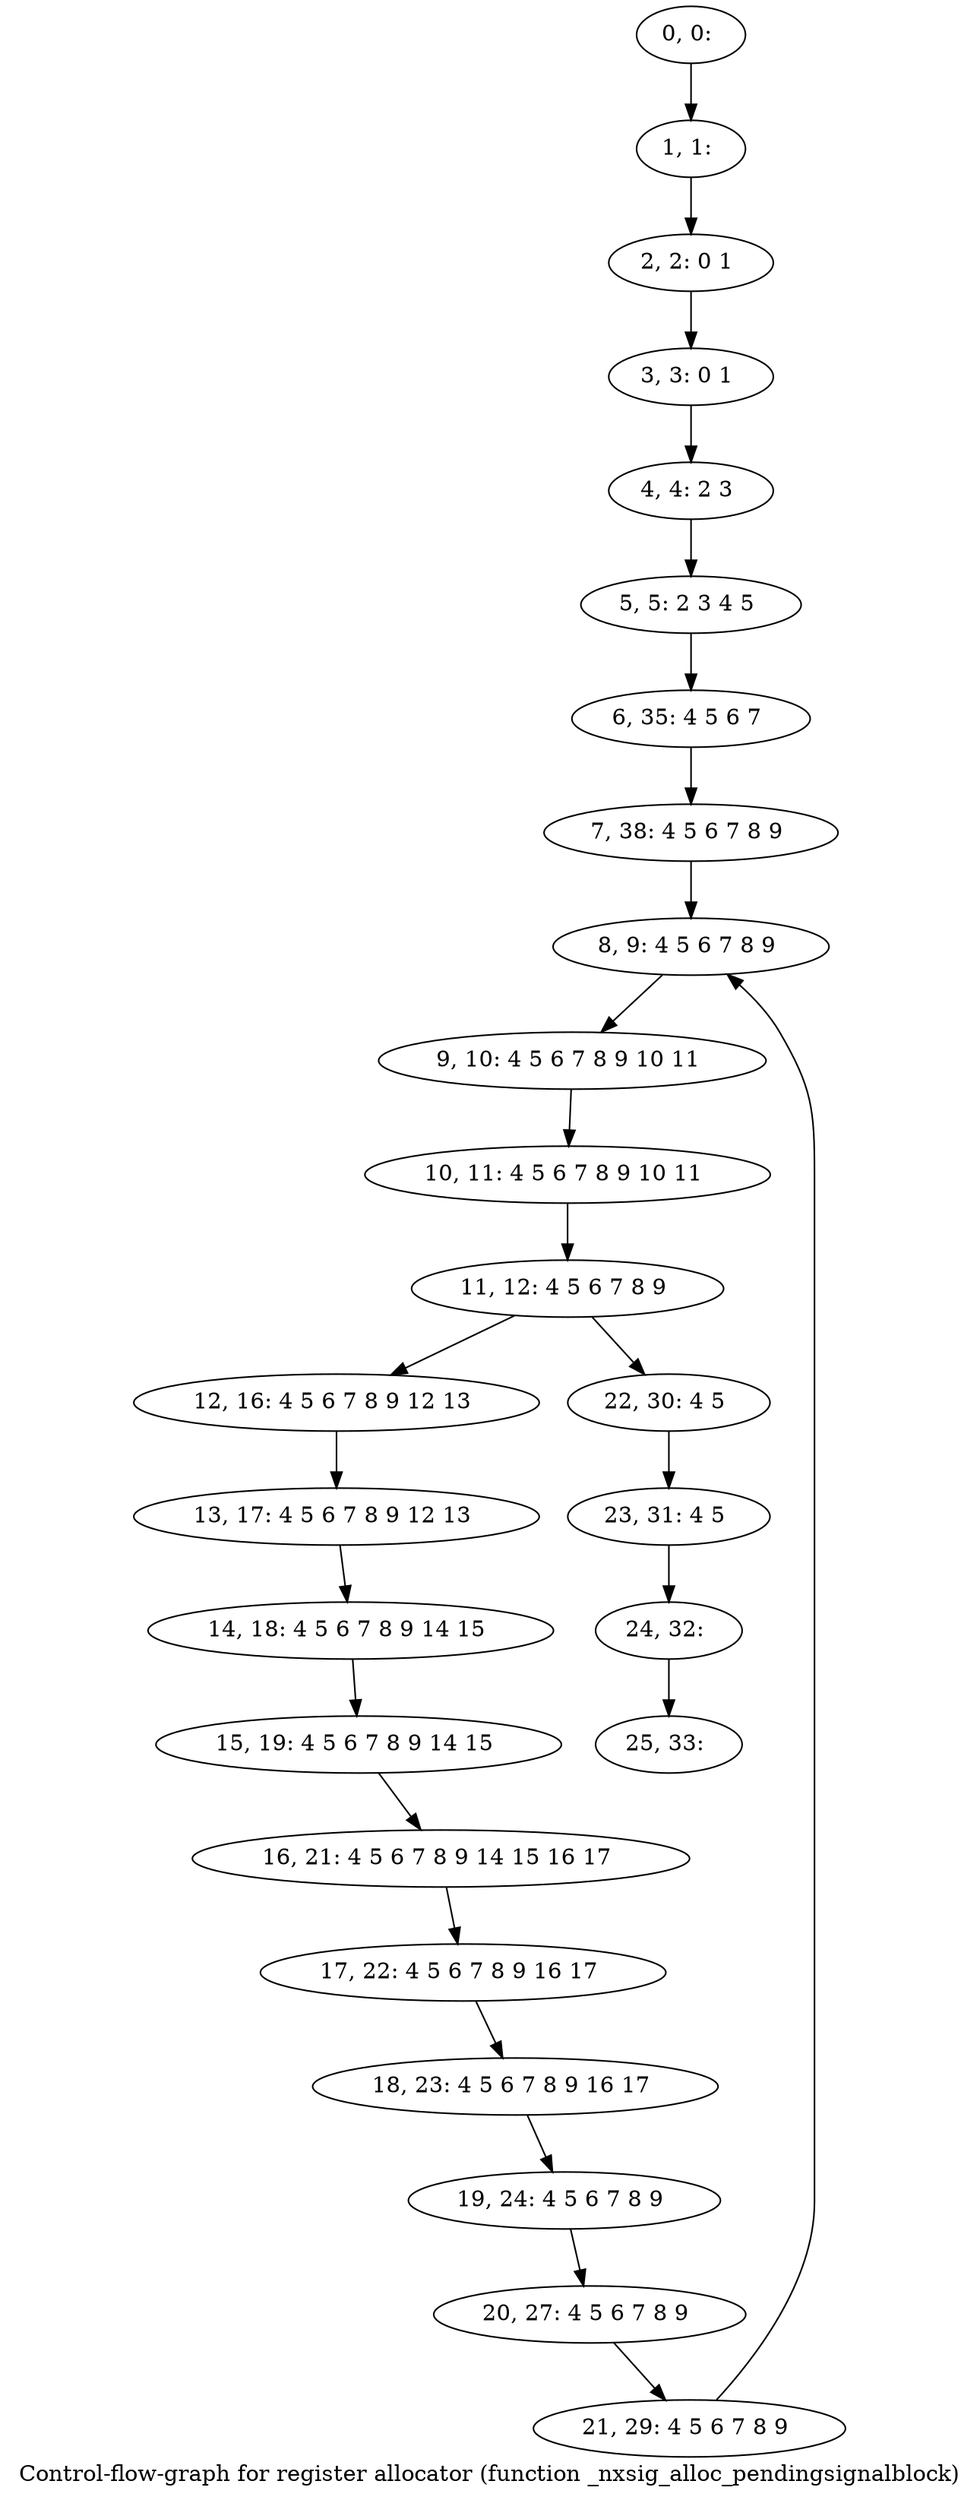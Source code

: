 digraph G {
graph [label="Control-flow-graph for register allocator (function _nxsig_alloc_pendingsignalblock)"]
0[label="0, 0: "];
1[label="1, 1: "];
2[label="2, 2: 0 1 "];
3[label="3, 3: 0 1 "];
4[label="4, 4: 2 3 "];
5[label="5, 5: 2 3 4 5 "];
6[label="6, 35: 4 5 6 7 "];
7[label="7, 38: 4 5 6 7 8 9 "];
8[label="8, 9: 4 5 6 7 8 9 "];
9[label="9, 10: 4 5 6 7 8 9 10 11 "];
10[label="10, 11: 4 5 6 7 8 9 10 11 "];
11[label="11, 12: 4 5 6 7 8 9 "];
12[label="12, 16: 4 5 6 7 8 9 12 13 "];
13[label="13, 17: 4 5 6 7 8 9 12 13 "];
14[label="14, 18: 4 5 6 7 8 9 14 15 "];
15[label="15, 19: 4 5 6 7 8 9 14 15 "];
16[label="16, 21: 4 5 6 7 8 9 14 15 16 17 "];
17[label="17, 22: 4 5 6 7 8 9 16 17 "];
18[label="18, 23: 4 5 6 7 8 9 16 17 "];
19[label="19, 24: 4 5 6 7 8 9 "];
20[label="20, 27: 4 5 6 7 8 9 "];
21[label="21, 29: 4 5 6 7 8 9 "];
22[label="22, 30: 4 5 "];
23[label="23, 31: 4 5 "];
24[label="24, 32: "];
25[label="25, 33: "];
0->1 ;
1->2 ;
2->3 ;
3->4 ;
4->5 ;
5->6 ;
6->7 ;
7->8 ;
8->9 ;
9->10 ;
10->11 ;
11->12 ;
11->22 ;
12->13 ;
13->14 ;
14->15 ;
15->16 ;
16->17 ;
17->18 ;
18->19 ;
19->20 ;
20->21 ;
21->8 ;
22->23 ;
23->24 ;
24->25 ;
}
